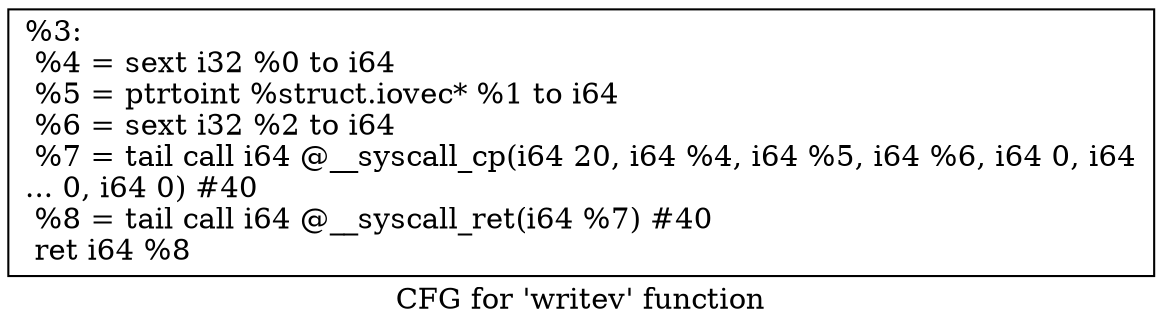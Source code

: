 digraph "CFG for 'writev' function" {
	label="CFG for 'writev' function";

	Node0x1c7cd90 [shape=record,label="{%3:\l  %4 = sext i32 %0 to i64\l  %5 = ptrtoint %struct.iovec* %1 to i64\l  %6 = sext i32 %2 to i64\l  %7 = tail call i64 @__syscall_cp(i64 20, i64 %4, i64 %5, i64 %6, i64 0, i64\l... 0, i64 0) #40\l  %8 = tail call i64 @__syscall_ret(i64 %7) #40\l  ret i64 %8\l}"];
}
